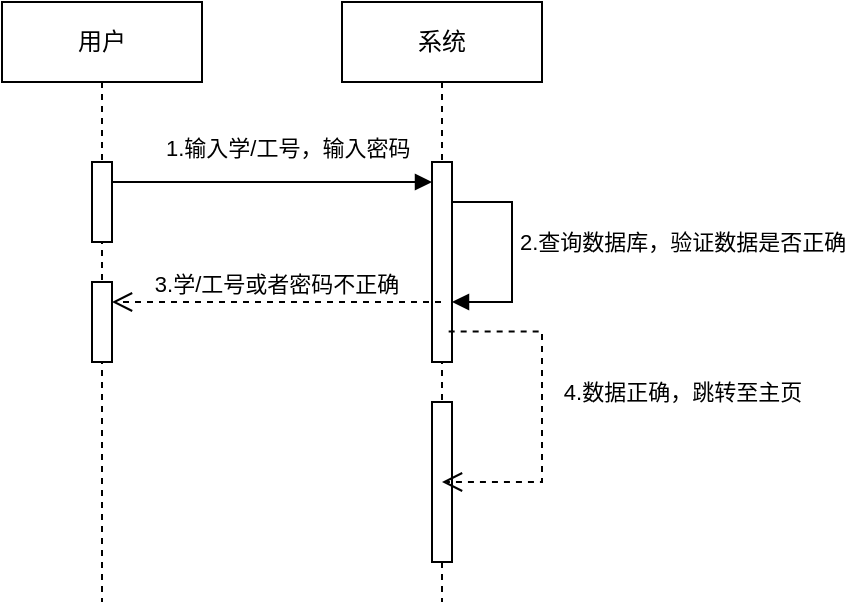 <mxfile version="22.1.7" type="github">
  <diagram name="第 1 页" id="K3Sk5iGvBDbTyE4i1tNn">
    <mxGraphModel dx="786" dy="459" grid="1" gridSize="10" guides="1" tooltips="1" connect="1" arrows="1" fold="1" page="1" pageScale="1" pageWidth="160000" pageHeight="160000" math="0" shadow="0">
      <root>
        <mxCell id="0" />
        <mxCell id="1" parent="0" />
        <mxCell id="RFupG9pCw3E_9kfrd0Ui-1" value="用户" style="shape=umlLifeline;perimeter=lifelinePerimeter;whiteSpace=wrap;html=1;container=1;dropTarget=0;collapsible=0;recursiveResize=0;outlineConnect=0;portConstraint=eastwest;newEdgeStyle={&quot;curved&quot;:0,&quot;rounded&quot;:0};" vertex="1" parent="1">
          <mxGeometry x="280" y="110" width="100" height="300" as="geometry" />
        </mxCell>
        <mxCell id="RFupG9pCw3E_9kfrd0Ui-3" value="" style="html=1;points=[[0,0,0,0,5],[0,1,0,0,-5],[1,0,0,0,5],[1,1,0,0,-5]];perimeter=orthogonalPerimeter;outlineConnect=0;targetShapes=umlLifeline;portConstraint=eastwest;newEdgeStyle={&quot;curved&quot;:0,&quot;rounded&quot;:0};" vertex="1" parent="RFupG9pCw3E_9kfrd0Ui-1">
          <mxGeometry x="45" y="80" width="10" height="40" as="geometry" />
        </mxCell>
        <mxCell id="RFupG9pCw3E_9kfrd0Ui-9" value="" style="html=1;points=[[0,0,0,0,5],[0,1,0,0,-5],[1,0,0,0,5],[1,1,0,0,-5]];perimeter=orthogonalPerimeter;outlineConnect=0;targetShapes=umlLifeline;portConstraint=eastwest;newEdgeStyle={&quot;curved&quot;:0,&quot;rounded&quot;:0};" vertex="1" parent="RFupG9pCw3E_9kfrd0Ui-1">
          <mxGeometry x="45" y="140" width="10" height="40" as="geometry" />
        </mxCell>
        <mxCell id="RFupG9pCw3E_9kfrd0Ui-2" value="系统" style="shape=umlLifeline;perimeter=lifelinePerimeter;whiteSpace=wrap;html=1;container=1;dropTarget=0;collapsible=0;recursiveResize=0;outlineConnect=0;portConstraint=eastwest;newEdgeStyle={&quot;curved&quot;:0,&quot;rounded&quot;:0};" vertex="1" parent="1">
          <mxGeometry x="450" y="110" width="100" height="300" as="geometry" />
        </mxCell>
        <mxCell id="RFupG9pCw3E_9kfrd0Ui-6" value="" style="html=1;points=[[0,0,0,0,5],[0,1,0,0,-5],[1,0,0,0,5],[1,1,0,0,-5]];perimeter=orthogonalPerimeter;outlineConnect=0;targetShapes=umlLifeline;portConstraint=eastwest;newEdgeStyle={&quot;curved&quot;:0,&quot;rounded&quot;:0};" vertex="1" parent="RFupG9pCw3E_9kfrd0Ui-2">
          <mxGeometry x="45" y="80" width="10" height="100" as="geometry" />
        </mxCell>
        <mxCell id="RFupG9pCw3E_9kfrd0Ui-8" value="2.查询数据库，验证数据是否正确" style="html=1;align=left;spacingLeft=2;endArrow=block;rounded=0;edgeStyle=orthogonalEdgeStyle;curved=0;rounded=0;" edge="1" parent="RFupG9pCw3E_9kfrd0Ui-2">
          <mxGeometry relative="1" as="geometry">
            <mxPoint x="55" y="110" as="sourcePoint" />
            <Array as="points">
              <mxPoint x="55" y="100" />
              <mxPoint x="85" y="100" />
              <mxPoint x="85" y="150" />
            </Array>
            <mxPoint x="55" y="150" as="targetPoint" />
          </mxGeometry>
        </mxCell>
        <mxCell id="RFupG9pCw3E_9kfrd0Ui-11" value="" style="html=1;points=[[0,0,0,0,5],[0,1,0,0,-5],[1,0,0,0,5],[1,1,0,0,-5]];perimeter=orthogonalPerimeter;outlineConnect=0;targetShapes=umlLifeline;portConstraint=eastwest;newEdgeStyle={&quot;curved&quot;:0,&quot;rounded&quot;:0};" vertex="1" parent="RFupG9pCw3E_9kfrd0Ui-2">
          <mxGeometry x="45" y="200" width="10" height="80" as="geometry" />
        </mxCell>
        <mxCell id="RFupG9pCw3E_9kfrd0Ui-12" value="4.数据正确，跳转至主页" style="html=1;verticalAlign=bottom;endArrow=open;dashed=1;endSize=8;rounded=0;edgeStyle=orthogonalEdgeStyle;entryX=0.5;entryY=0.5;entryDx=0;entryDy=0;entryPerimeter=0;exitX=0.833;exitY=0.847;exitDx=0;exitDy=0;exitPerimeter=0;" edge="1" parent="RFupG9pCw3E_9kfrd0Ui-2" source="RFupG9pCw3E_9kfrd0Ui-6" target="RFupG9pCw3E_9kfrd0Ui-11">
          <mxGeometry y="70" relative="1" as="geometry">
            <mxPoint x="60" y="170" as="sourcePoint" />
            <mxPoint x="60.5" y="240" as="targetPoint" />
            <Array as="points">
              <mxPoint x="100" y="165" />
              <mxPoint x="100" y="240" />
            </Array>
            <mxPoint as="offset" />
          </mxGeometry>
        </mxCell>
        <mxCell id="RFupG9pCw3E_9kfrd0Ui-4" value="1.输入学/工号，输入密码" style="endArrow=block;endFill=1;html=1;edgeStyle=orthogonalEdgeStyle;align=left;verticalAlign=top;rounded=0;" edge="1" parent="1">
          <mxGeometry x="-0.688" y="30" relative="1" as="geometry">
            <mxPoint x="335" y="200" as="sourcePoint" />
            <mxPoint x="495" y="200" as="targetPoint" />
            <mxPoint as="offset" />
          </mxGeometry>
        </mxCell>
        <mxCell id="RFupG9pCw3E_9kfrd0Ui-10" value="3.学/工号或者密码不正确" style="html=1;verticalAlign=bottom;endArrow=open;dashed=1;endSize=8;curved=0;rounded=0;" edge="1" parent="1" source="RFupG9pCw3E_9kfrd0Ui-2" target="RFupG9pCw3E_9kfrd0Ui-9">
          <mxGeometry relative="1" as="geometry">
            <mxPoint x="470" y="259.5" as="sourcePoint" />
            <mxPoint x="340" y="259.5" as="targetPoint" />
          </mxGeometry>
        </mxCell>
      </root>
    </mxGraphModel>
  </diagram>
</mxfile>
